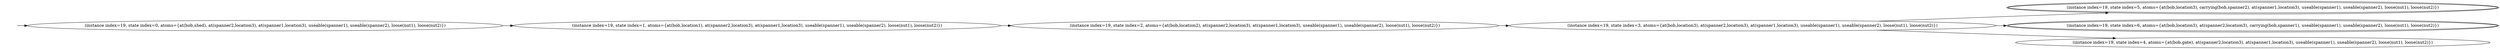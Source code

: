 digraph {
rankdir="LR"
s0[label="(instance index=19, state index=0, atoms={at(bob,shed), at(spanner2,location3), at(spanner1,location3), useable(spanner1), useable(spanner2), loose(nut1), loose(nut2)})"]
s1[label="(instance index=19, state index=1, atoms={at(bob,location1), at(spanner2,location3), at(spanner1,location3), useable(spanner1), useable(spanner2), loose(nut1), loose(nut2)})"]
s2[label="(instance index=19, state index=2, atoms={at(bob,location2), at(spanner2,location3), at(spanner1,location3), useable(spanner1), useable(spanner2), loose(nut1), loose(nut2)})"]
s3[label="(instance index=19, state index=3, atoms={at(bob,location3), at(spanner2,location3), at(spanner1,location3), useable(spanner1), useable(spanner2), loose(nut1), loose(nut2)})"]
s5[peripheries=2,label="(instance index=19, state index=5, atoms={at(bob,location3), carrying(bob,spanner2), at(spanner1,location3), useable(spanner1), useable(spanner2), loose(nut1), loose(nut2)})"]
s6[peripheries=2,label="(instance index=19, state index=6, atoms={at(bob,location3), at(spanner2,location3), carrying(bob,spanner1), useable(spanner1), useable(spanner2), loose(nut1), loose(nut2)})"]
s4[label="(instance index=19, state index=4, atoms={at(bob,gate), at(spanner2,location3), at(spanner1,location3), useable(spanner1), useable(spanner2), loose(nut1), loose(nut2)})"]
Dangling [ label = "", style = invis ]
{ rank = same; Dangling }
Dangling -> s0
{ rank = same; s0}
{ rank = same; s1}
{ rank = same; s2}
{ rank = same; s3}
{ rank = same; s5,s6,s4}
{
s0->s1
}
{
s1->s2
}
{
s2->s3
}
{
s3->s6
s3->s5
s3->s4
}
{
}
}
